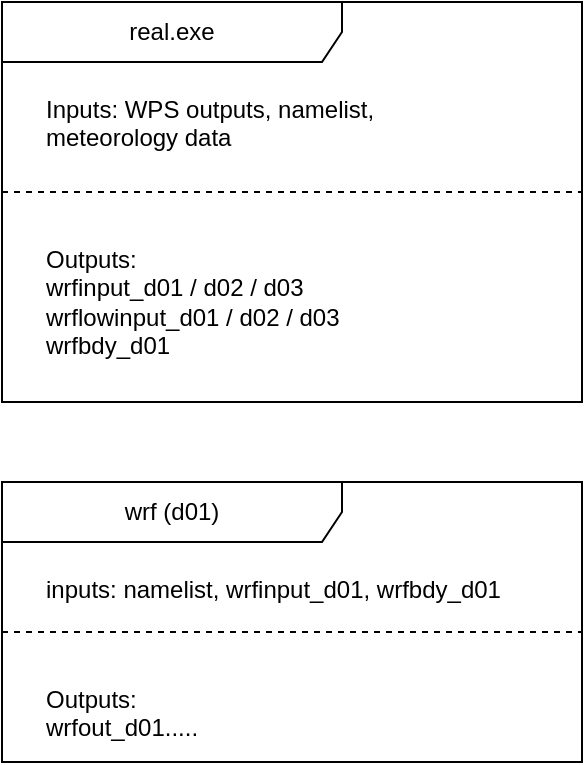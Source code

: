 <mxfile version="27.1.6">
  <diagram id="C5RBs43oDa-KdzZeNtuy" name="Page-1">
    <mxGraphModel dx="990" dy="864" grid="1" gridSize="10" guides="1" tooltips="1" connect="1" arrows="1" fold="1" page="1" pageScale="1" pageWidth="827" pageHeight="1169" math="0" shadow="0">
      <root>
        <mxCell id="WIyWlLk6GJQsqaUBKTNV-0" />
        <mxCell id="WIyWlLk6GJQsqaUBKTNV-1" parent="WIyWlLk6GJQsqaUBKTNV-0" />
        <mxCell id="8rW0lbbWNLRbVm4_d3qb-1" value="real.exe" style="shape=umlFrame;whiteSpace=wrap;html=1;pointerEvents=0;recursiveResize=0;container=1;collapsible=0;width=170;" vertex="1" parent="WIyWlLk6GJQsqaUBKTNV-1">
          <mxGeometry x="40" y="40" width="290" height="200" as="geometry" />
        </mxCell>
        <mxCell id="8rW0lbbWNLRbVm4_d3qb-2" value="&lt;div&gt;Inputs: WPS outputs, namelist,&lt;/div&gt;&lt;div&gt;meteorology data&lt;/div&gt;" style="text;html=1;" vertex="1" parent="8rW0lbbWNLRbVm4_d3qb-1">
          <mxGeometry width="230" height="50" relative="1" as="geometry">
            <mxPoint x="20" y="40" as="offset" />
          </mxGeometry>
        </mxCell>
        <mxCell id="8rW0lbbWNLRbVm4_d3qb-3" value="&lt;div&gt;Outputs:&lt;/div&gt;&lt;div&gt;wrfinput_d01 / d02 / d03&lt;/div&gt;&lt;div&gt;wrflowinput_d01 / d02 / d03&lt;/div&gt;&lt;div&gt;wrfbdy_d01&lt;/div&gt;" style="line;strokeWidth=1;dashed=1;labelPosition=center;verticalLabelPosition=bottom;align=left;verticalAlign=top;spacingLeft=20;spacingTop=15;html=1;whiteSpace=wrap;" vertex="1" parent="8rW0lbbWNLRbVm4_d3qb-1">
          <mxGeometry y="90" width="290" height="10" as="geometry" />
        </mxCell>
        <mxCell id="8rW0lbbWNLRbVm4_d3qb-4" value="wrf (d01)" style="shape=umlFrame;whiteSpace=wrap;html=1;pointerEvents=0;recursiveResize=0;container=1;collapsible=0;width=170;" vertex="1" parent="WIyWlLk6GJQsqaUBKTNV-1">
          <mxGeometry x="40" y="280" width="290" height="140" as="geometry" />
        </mxCell>
        <mxCell id="8rW0lbbWNLRbVm4_d3qb-5" value="&lt;div&gt;inputs: namelist, wrfinput_d01, wrfbdy_d01&lt;/div&gt;" style="text;html=1;" vertex="1" parent="8rW0lbbWNLRbVm4_d3qb-4">
          <mxGeometry width="240" height="20" relative="1" as="geometry">
            <mxPoint x="20" y="40" as="offset" />
          </mxGeometry>
        </mxCell>
        <mxCell id="8rW0lbbWNLRbVm4_d3qb-6" value="&lt;div&gt;Outputs:&lt;/div&gt;&lt;div&gt;wrfout_d01.....&lt;/div&gt;" style="line;strokeWidth=1;dashed=1;labelPosition=center;verticalLabelPosition=bottom;align=left;verticalAlign=top;spacingLeft=20;spacingTop=15;html=1;whiteSpace=wrap;" vertex="1" parent="8rW0lbbWNLRbVm4_d3qb-4">
          <mxGeometry y="70" width="290" height="10" as="geometry" />
        </mxCell>
      </root>
    </mxGraphModel>
  </diagram>
</mxfile>
